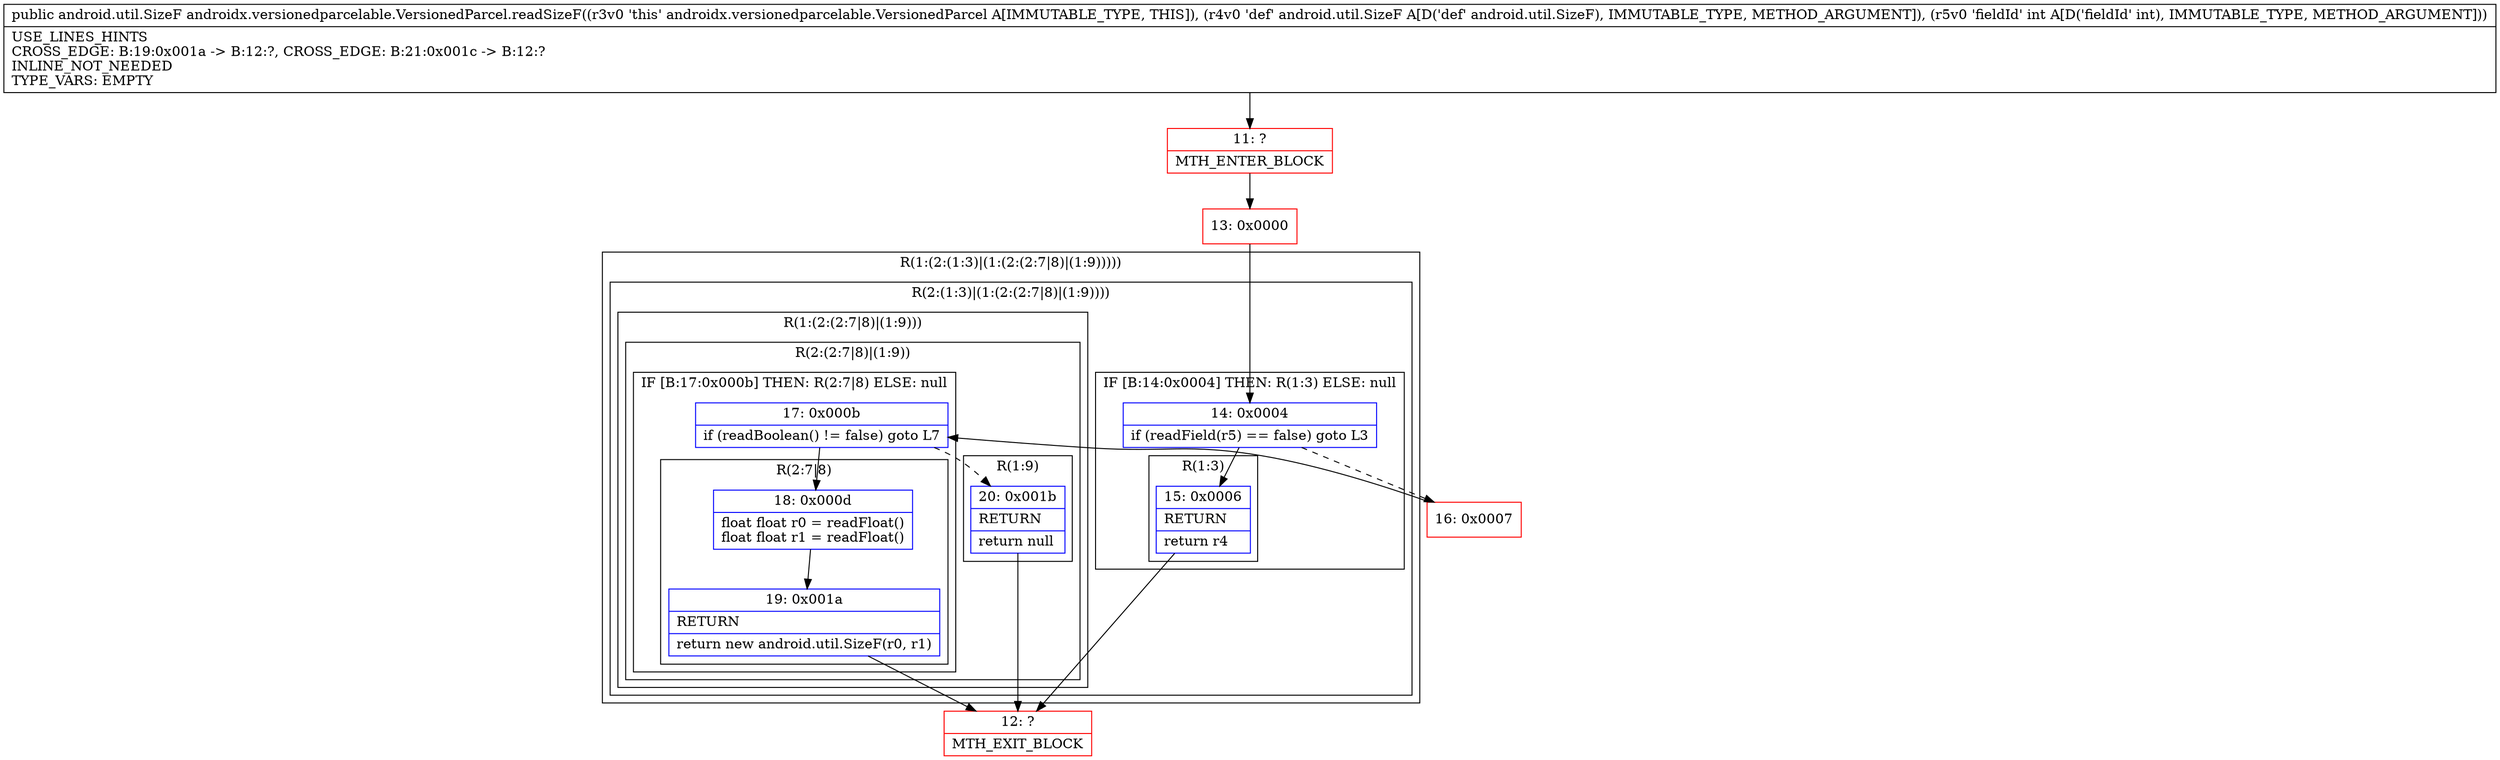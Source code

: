 digraph "CFG forandroidx.versionedparcelable.VersionedParcel.readSizeF(Landroid\/util\/SizeF;I)Landroid\/util\/SizeF;" {
subgraph cluster_Region_1613306142 {
label = "R(1:(2:(1:3)|(1:(2:(2:7|8)|(1:9)))))";
node [shape=record,color=blue];
subgraph cluster_Region_1198870065 {
label = "R(2:(1:3)|(1:(2:(2:7|8)|(1:9))))";
node [shape=record,color=blue];
subgraph cluster_IfRegion_1260197079 {
label = "IF [B:14:0x0004] THEN: R(1:3) ELSE: null";
node [shape=record,color=blue];
Node_14 [shape=record,label="{14\:\ 0x0004|if (readField(r5) == false) goto L3\l}"];
subgraph cluster_Region_297650837 {
label = "R(1:3)";
node [shape=record,color=blue];
Node_15 [shape=record,label="{15\:\ 0x0006|RETURN\l|return r4\l}"];
}
}
subgraph cluster_Region_963956821 {
label = "R(1:(2:(2:7|8)|(1:9)))";
node [shape=record,color=blue];
subgraph cluster_Region_1419576716 {
label = "R(2:(2:7|8)|(1:9))";
node [shape=record,color=blue];
subgraph cluster_IfRegion_2005211236 {
label = "IF [B:17:0x000b] THEN: R(2:7|8) ELSE: null";
node [shape=record,color=blue];
Node_17 [shape=record,label="{17\:\ 0x000b|if (readBoolean() != false) goto L7\l}"];
subgraph cluster_Region_652204276 {
label = "R(2:7|8)";
node [shape=record,color=blue];
Node_18 [shape=record,label="{18\:\ 0x000d|float float r0 = readFloat()\lfloat float r1 = readFloat()\l}"];
Node_19 [shape=record,label="{19\:\ 0x001a|RETURN\l|return new android.util.SizeF(r0, r1)\l}"];
}
}
subgraph cluster_Region_135499107 {
label = "R(1:9)";
node [shape=record,color=blue];
Node_20 [shape=record,label="{20\:\ 0x001b|RETURN\l|return null\l}"];
}
}
}
}
}
Node_11 [shape=record,color=red,label="{11\:\ ?|MTH_ENTER_BLOCK\l}"];
Node_13 [shape=record,color=red,label="{13\:\ 0x0000}"];
Node_12 [shape=record,color=red,label="{12\:\ ?|MTH_EXIT_BLOCK\l}"];
Node_16 [shape=record,color=red,label="{16\:\ 0x0007}"];
MethodNode[shape=record,label="{public android.util.SizeF androidx.versionedparcelable.VersionedParcel.readSizeF((r3v0 'this' androidx.versionedparcelable.VersionedParcel A[IMMUTABLE_TYPE, THIS]), (r4v0 'def' android.util.SizeF A[D('def' android.util.SizeF), IMMUTABLE_TYPE, METHOD_ARGUMENT]), (r5v0 'fieldId' int A[D('fieldId' int), IMMUTABLE_TYPE, METHOD_ARGUMENT]))  | USE_LINES_HINTS\lCROSS_EDGE: B:19:0x001a \-\> B:12:?, CROSS_EDGE: B:21:0x001c \-\> B:12:?\lINLINE_NOT_NEEDED\lTYPE_VARS: EMPTY\l}"];
MethodNode -> Node_11;Node_14 -> Node_15;
Node_14 -> Node_16[style=dashed];
Node_15 -> Node_12;
Node_17 -> Node_18;
Node_17 -> Node_20[style=dashed];
Node_18 -> Node_19;
Node_19 -> Node_12;
Node_20 -> Node_12;
Node_11 -> Node_13;
Node_13 -> Node_14;
Node_16 -> Node_17;
}

